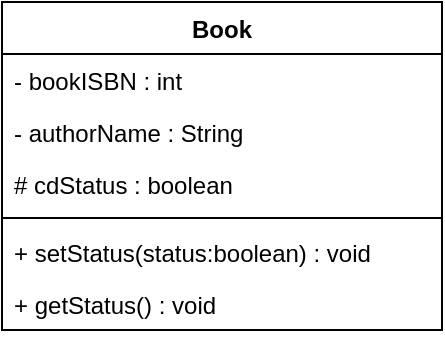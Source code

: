 <mxfile version="13.8.0" type="github">
  <diagram id="C5RBs43oDa-KdzZeNtuy" name="Page-1">
    <mxGraphModel dx="700" dy="781" grid="1" gridSize="10" guides="1" tooltips="1" connect="1" arrows="1" fold="1" page="1" pageScale="1" pageWidth="827" pageHeight="1169" math="0" shadow="0">
      <root>
        <mxCell id="WIyWlLk6GJQsqaUBKTNV-0" />
        <mxCell id="WIyWlLk6GJQsqaUBKTNV-1" parent="WIyWlLk6GJQsqaUBKTNV-0" />
        <mxCell id="qBjuy66R1DHG4DihCvWH-0" value="Book" style="swimlane;fontStyle=1;align=center;verticalAlign=top;childLayout=stackLayout;horizontal=1;startSize=26;horizontalStack=0;resizeParent=1;resizeParentMax=0;resizeLast=0;collapsible=1;marginBottom=0;" vertex="1" parent="WIyWlLk6GJQsqaUBKTNV-1">
          <mxGeometry x="170" y="140" width="220" height="164" as="geometry" />
        </mxCell>
        <mxCell id="qBjuy66R1DHG4DihCvWH-1" value="- bookISBN : int" style="text;strokeColor=none;fillColor=none;align=left;verticalAlign=top;spacingLeft=4;spacingRight=4;overflow=hidden;rotatable=0;points=[[0,0.5],[1,0.5]];portConstraint=eastwest;" vertex="1" parent="qBjuy66R1DHG4DihCvWH-0">
          <mxGeometry y="26" width="220" height="26" as="geometry" />
        </mxCell>
        <mxCell id="qBjuy66R1DHG4DihCvWH-4" value="- authorName : String" style="text;strokeColor=none;fillColor=none;align=left;verticalAlign=top;spacingLeft=4;spacingRight=4;overflow=hidden;rotatable=0;points=[[0,0.5],[1,0.5]];portConstraint=eastwest;" vertex="1" parent="qBjuy66R1DHG4DihCvWH-0">
          <mxGeometry y="52" width="220" height="26" as="geometry" />
        </mxCell>
        <mxCell id="qBjuy66R1DHG4DihCvWH-5" value="# cdStatus : boolean" style="text;strokeColor=none;fillColor=none;align=left;verticalAlign=top;spacingLeft=4;spacingRight=4;overflow=hidden;rotatable=0;points=[[0,0.5],[1,0.5]];portConstraint=eastwest;" vertex="1" parent="qBjuy66R1DHG4DihCvWH-0">
          <mxGeometry y="78" width="220" height="26" as="geometry" />
        </mxCell>
        <mxCell id="qBjuy66R1DHG4DihCvWH-2" value="" style="line;strokeWidth=1;fillColor=none;align=left;verticalAlign=middle;spacingTop=-1;spacingLeft=3;spacingRight=3;rotatable=0;labelPosition=right;points=[];portConstraint=eastwest;" vertex="1" parent="qBjuy66R1DHG4DihCvWH-0">
          <mxGeometry y="104" width="220" height="8" as="geometry" />
        </mxCell>
        <mxCell id="qBjuy66R1DHG4DihCvWH-3" value="+ setStatus(status:boolean) : void" style="text;strokeColor=none;fillColor=none;align=left;verticalAlign=top;spacingLeft=4;spacingRight=4;overflow=hidden;rotatable=0;points=[[0,0.5],[1,0.5]];portConstraint=eastwest;" vertex="1" parent="qBjuy66R1DHG4DihCvWH-0">
          <mxGeometry y="112" width="220" height="26" as="geometry" />
        </mxCell>
        <mxCell id="qBjuy66R1DHG4DihCvWH-6" value="+ getStatus() : void" style="text;strokeColor=none;fillColor=none;align=left;verticalAlign=top;spacingLeft=4;spacingRight=4;overflow=hidden;rotatable=0;points=[[0,0.5],[1,0.5]];portConstraint=eastwest;" vertex="1" parent="qBjuy66R1DHG4DihCvWH-0">
          <mxGeometry y="138" width="220" height="26" as="geometry" />
        </mxCell>
      </root>
    </mxGraphModel>
  </diagram>
</mxfile>

